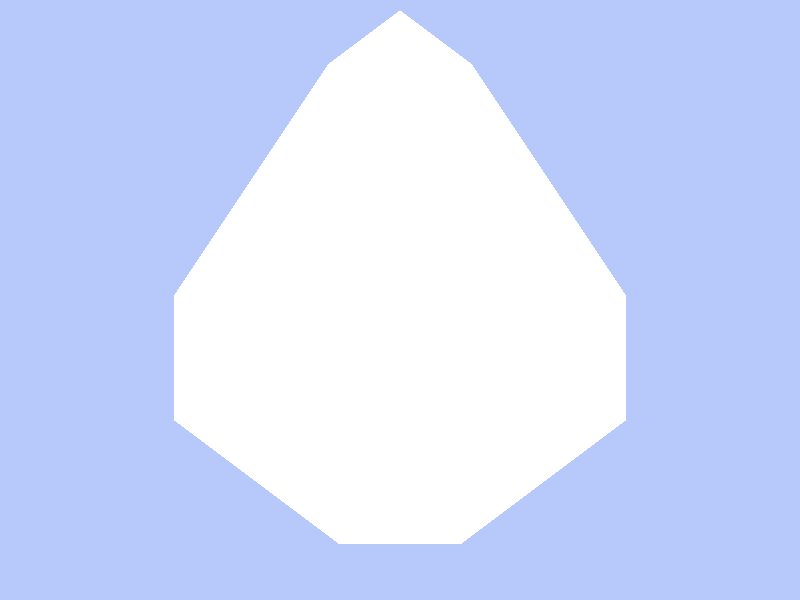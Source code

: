 // +kfi0 +kff9
// +k1
//#include "Axes.inc"
#include "math.inc"
#include "finish.inc"
#include "transforms.inc"

global_settings
{
	assumed_gamma 1.0
//	radiosity
//	{
//		brightness 0.3
//	}
}

#declare Jitter = 0.001;	
#declare CircumsphereRadius = (sqrt(3) * 1 / 2) + Jitter;	// distance from the center to a corner of the cube (radius of the sphere circumscribing the cube)
#declare StartDistance = CircumsphereRadius;
#declare StartAngle = atan2(StartDistance, 1);	// begin the animation with the proper angle starting at the corner of the cube (otherwise, the camera will lie inside the object)
#declare AngleOfView = StartAngle + clock * (90 - StartAngle - Jitter);	// do a linear interpolation between the start angle and the final angle (a tiny bit less than 90 degrees)
#declare CameraDistance = tand(AngleOfView);	// calculate the distance based on the angle (the distance corresponds to the exsecant of the angle)

camera
{
	orthographic
	location -z*(CameraDistance)
	direction z*(CameraDistance)
	up y*5/2   *sind(45)  //stretch to square top for 45deg rotation
	right x*5/2     //no need to stretch in this direction
	rotate <45,45,0>       //rotate up 45 degrees
//	Axis_Rotate_Trans(<-1,1,-1,>, 30)
//	aperture 0.00001
//	blur_samples 100
//	focal_point 0
}
/*
camera
{
	location <10,0,0,>
	look_at <10,10,0,>
}
*/
sky_sphere
{
	pigment
	{
		gradient y
		color_map
		{
			[0.0 rgb <0.6,0.7,1.0>]		//153, 178.5, 255	//150, 240, 192
			[0.7 rgb <0.0,0.1,0.8>]		//  0,  25.5, 204	//155, 240, 96
//			[1.0 rgb <000/255,008/255,117/255>]	//0, 8, 117	//157.14, 240, 54.86
//			[1.0 rgb <-65.57/255, -40.07/255, 182.16/255>]
//			[1.0 rgb <-285/255, -259.5/255, 109.03/255>]
		}
		scale 2
		translate 1
	}
}

light_source
{
	<0, 0, -100>            // light's position (translated below)
	color rgb <1, 1, 1>  // light's color
	rotate <60,30,0>
	parallel
	shadowless
}

box
{
	-0.5,0.5
	texture
	{
//		pigment {rgbt <1,1,1,0.5,>}
		pigment {rgb 1}
		finish {Phong_Glossy}
	}
}

// the coordinate grid and axes
//		axesSize,			// The distance from the origin to one of the grid's edges.	(float)
//		majUnit,			// The size of each large-unit square.	(float)
//		minUnit,			// The number of small-unit squares that make up a large-unit square.	(integer)
//		thickRatio,			// The thickness of the grid lines (as a factor of axesSize).	(float)
//		aBool,				// Turns the axes on/off. (boolian)
//		xBool,				// Turns the plane perpendicular to the x-axis on/off.	(boolian)
//		yBool,				// Turns the plane perpendicular to the y-axis on/off.	(boolian)
//		zBool,				// Turns the plane perpendicular to the z-axis on/off.	(boolian)
//		offsetBool,			// Offsets the grid and axes by thickRatio in all directions (in case of obstructions).	(boolian)
//AxesParam(100, .5, 5, 0.0001, 1, 0, 1, 0, 0)
